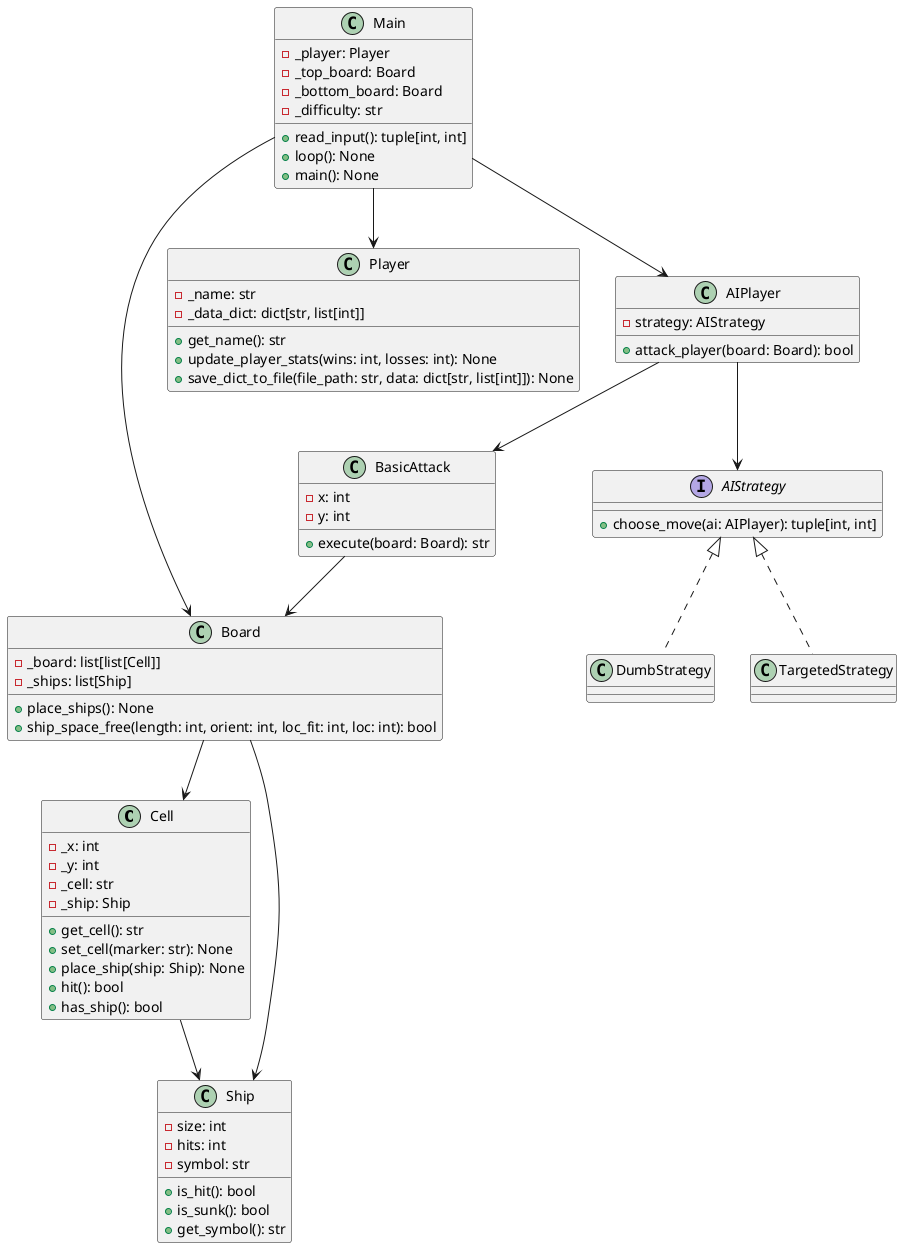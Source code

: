 @startuml Logical_View 

class Cell {
    - _x: int
    - _y: int
    - _cell: str
    - _ship: Ship
    + get_cell(): str
    + set_cell(marker: str): None
    + place_ship(ship: Ship): None
    + hit(): bool
    + has_ship(): bool
}

class Ship {
    - size: int
    - hits: int
    - symbol: str
    + is_hit(): bool
    + is_sunk(): bool
    + get_symbol(): str
}

class Board {
    - _board: list[list[Cell]]
    - _ships: list[Ship]
    + place_ships(): None
    + ship_space_free(length: int, orient: int, loc_fit: int, loc: int): bool
}

class Player {
    - _name: str
    - _data_dict: dict[str, list[int]]
    + get_name(): str
    + update_player_stats(wins: int, losses: int): None
    + save_dict_to_file(file_path: str, data: dict[str, list[int]]): None
}

class AIPlayer {
    - strategy: AIStrategy
    + attack_player(board: Board): bool
}

interface AIStrategy {
    + choose_move(ai: AIPlayer): tuple[int, int]
}

class DumbStrategy
class TargetedStrategy

class Main {
    - _player: Player
    - _top_board: Board
    - _bottom_board: Board
    - _difficulty: str
    + read_input(): tuple[int, int]
    + loop(): None
    + main(): None
}


class BasicAttack {
    - x: int
    - y: int
    + execute(board: Board): str
}

AIStrategy <|.. DumbStrategy
AIStrategy <|.. TargetedStrategy
AIPlayer --> AIStrategy
Main --> Player
Main --> Board
Main --> AIPlayer
Board --> Cell
Board --> Ship
Cell --> Ship
BasicAttack --> Board
AIPlayer --> BasicAttack
@enduml
